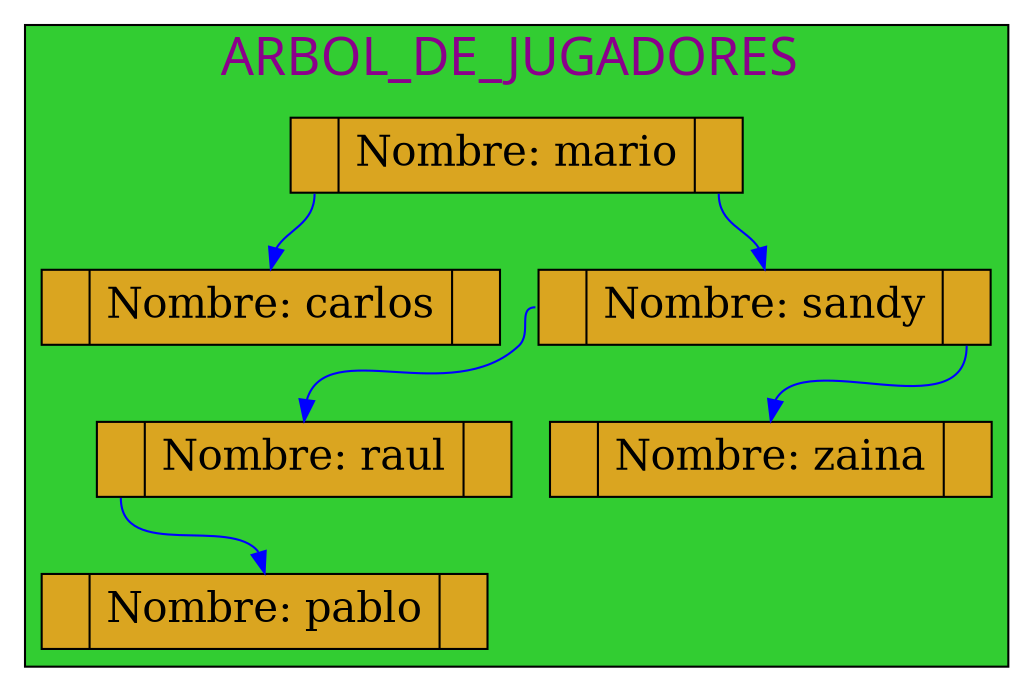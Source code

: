 digraph ArbolBB{
subgraph cluster_1 {

label= "ARBOL_DE_JUGADORES ";
labelloc=t;
fontcolor=magenta4;
fontname=algerian
fontsize=25;
style=filled;
fillcolor=limegreen;
node[shape=record,height=0.5 style=filled fontcolor=black fillcolor=goldenrod fontsize=20 ];


25770475776[label="<f0> |<f1>Nombre: mario |<f2> " ]; 
25770475984[label="<f0> |<f1>Nombre: sandy |<f2>" ]
25770476512[label="<f0> |<f1>Nombre: carlos |<f2>" ]
25770476992[label="<f0> |<f1>Nombre: raul |<f2>" ]
25770476992[label="<f0> |<f1>Nombre: raul |<f2>" ]
25770477200[label="<f0> |<f1>Nombre: zaina |<f2>" ]
25770477200[label="<f0> |<f1>Nombre: zaina |<f2>" ]
25770476288[label="<f0> |<f1>Nombre: pablo |<f2>" ]
25770476288[label="<f0> |<f1>Nombre: pablo |<f2>" ]
25770476288[label="<f0> |<f1>Nombre: pablo |<f2>" ]

25770475776:f2->25770475984:f1 [color=blue ]
25770475776:f0->25770476512:f1 [color=blue]
25770475984:f0->25770476992:f1 [color=blue]
25770475984:f2->25770477200:f1 [color=blue ]
25770476992:f0->25770476288:f1 [color=blue]

 }

 }